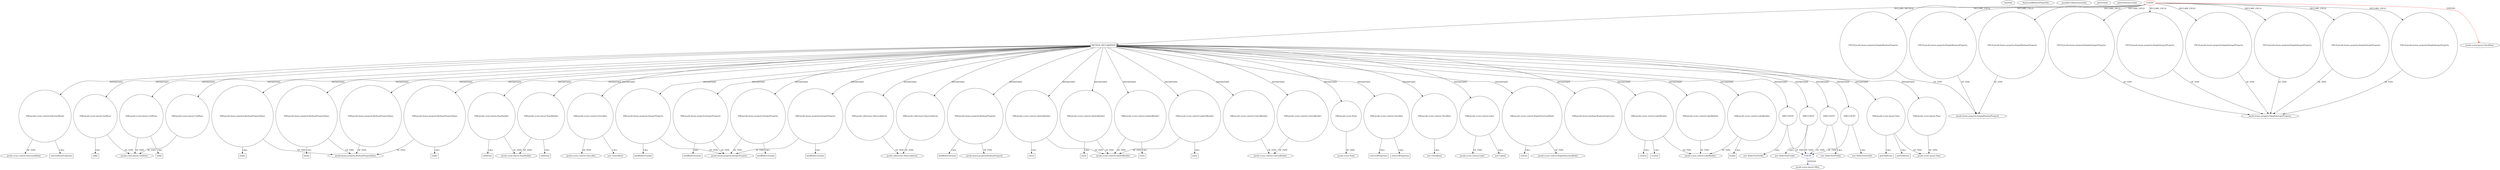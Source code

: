 digraph {
baseInfo[graphId=3742,category="pattern",isAnonymous=false,possibleRelation=true]
frameworkRelatedTypesInfo[0="javafx.scene.layout.StackPane"]
possibleCollaborationsInfo[0="3742~INSTANTIATION-CLIENT_METHOD_DECLARATION-INSTANTIATION-CLIENT_METHOD_DECLARATION-INSTANTIATION-CLIENT_METHOD_DECLARATION-INSTANTIATION-CLIENT_METHOD_DECLARATION-~javafx.scene.layout.StackPane ~javafx.scene.layout.HBox ~false~false"]
patternInfo[frequency=2.0,patternRootClient=0]
patternInstancesInfo[0="SaiPradeepDandem-javafx2-gradient-builder~/SaiPradeepDandem-javafx2-gradient-builder/javafx2-gradient-builder-master/src/main/java/com/javafx/gradientbuilder/application/RadialSettingsLayout.java~RadialSettingsLayout~1170",1="SaiPradeepDandem-javafx2-gradient-builder~/SaiPradeepDandem-javafx2-gradient-builder/javafx2-gradient-builder-master/src/main/java/com/javafx/gradientbuilder/application/LinearSettingsLayout.java~LinearSettingsLayout~1172"]
59[label="javafx.scene.control.LabelBuilder",vertexType="FRAMEWORK_CLASS_TYPE",isFrameworkType=false]
57[label="VAR:javafx.scene.control.LabelBuilder",vertexType="VARIABLE_EXPRESION",isFrameworkType=false,shape=circle]
66[label="VAR:javafx.scene.control.LabelBuilder",vertexType="VARIABLE_EXPRESION",isFrameworkType=false,shape=circle]
96[label="VAR:javafx.scene.control.LabelBuilder",vertexType="VARIABLE_EXPRESION",isFrameworkType=false,shape=circle]
97[label="build()",vertexType="INSIDE_CALL",isFrameworkType=false,shape=box]
56[label="METHOD_DECLARATION",vertexType="CLIENT_METHOD_DECLARATION",isFrameworkType=false,shape=box]
0[label="CLIENT",vertexType="ROOT_CLIENT_CLASS_DECLARATION",isFrameworkType=false,color=red]
251[label="VAR:CLIENT",vertexType="VARIABLE_EXPRESION",isFrameworkType=false,shape=circle]
322[label="VAR:javafx.scene.layout.Pane",vertexType="VARIABLE_EXPRESION",isFrameworkType=false,shape=circle]
423[label="VAR:javafx.scene.layout.Pane",vertexType="VARIABLE_EXPRESION",isFrameworkType=false,shape=circle]
394[label="VAR:javafx.scene.control.SelectionModel",vertexType="VARIABLE_EXPRESION",isFrameworkType=false,shape=circle]
172[label="VAR:javafx.scene.layout.GridPane",vertexType="VARIABLE_EXPRESION",isFrameworkType=false,shape=circle]
455[label="VAR:javafx.scene.layout.GridPane",vertexType="VARIABLE_EXPRESION",isFrameworkType=false,shape=circle]
135[label="VAR:javafx.scene.layout.GridPane",vertexType="VARIABLE_EXPRESION",isFrameworkType=false,shape=circle]
192[label="VAR:javafx.beans.property.BooleanPropertyBase",vertexType="VARIABLE_EXPRESION",isFrameworkType=false,shape=circle]
158[label="VAR:javafx.beans.property.BooleanPropertyBase",vertexType="VARIABLE_EXPRESION",isFrameworkType=false,shape=circle]
328[label="VAR:javafx.beans.property.BooleanPropertyBase",vertexType="VARIABLE_EXPRESION",isFrameworkType=false,shape=circle]
224[label="VAR:javafx.beans.property.BooleanPropertyBase",vertexType="VARIABLE_EXPRESION",isFrameworkType=false,shape=circle]
16[label="FIELD:javafx.beans.property.SimpleBooleanProperty",vertexType="FIELD_DECLARATION",isFrameworkType=false,shape=circle]
12[label="FIELD:javafx.beans.property.SimpleBooleanProperty",vertexType="FIELD_DECLARATION",isFrameworkType=false,shape=circle]
14[label="FIELD:javafx.beans.property.SimpleBooleanProperty",vertexType="FIELD_DECLARATION",isFrameworkType=false,shape=circle]
136[label="add()",vertexType="INSIDE_CALL",isFrameworkType=false,shape=box]
173[label="add()",vertexType="INSIDE_CALL",isFrameworkType=false,shape=box]
351[label="VAR:javafx.scene.layout.PaneBuilder",vertexType="VARIABLE_EXPRESION",isFrameworkType=false,shape=circle]
352[label="children()",vertexType="INSIDE_CALL",isFrameworkType=false,shape=box]
432[label="VAR:javafx.scene.layout.PaneBuilder",vertexType="VARIABLE_EXPRESION",isFrameworkType=false,shape=circle]
433[label="children()",vertexType="INSIDE_CALL",isFrameworkType=false,shape=box]
95[label="javafx.scene.layout.Pane",vertexType="FRAMEWORK_CLASS_TYPE",isFrameworkType=false]
375[label="VAR:javafx.scene.control.ChoiceBox",vertexType="VARIABLE_EXPRESION",isFrameworkType=false,shape=circle]
376[label="javafx.scene.control.ChoiceBox",vertexType="FRAMEWORK_CLASS_TYPE",isFrameworkType=false]
232[label="VAR:javafx.beans.property.IntegerProperty",vertexType="VARIABLE_EXPRESION",isFrameworkType=false,shape=circle]
134[label="javafx.beans.property.IntegerProperty",vertexType="FRAMEWORK_CLASS_TYPE",isFrameworkType=false]
233[label="bindBidirectional()",vertexType="INSIDE_CALL",isFrameworkType=false,shape=box]
253[label="VAR:javafx.beans.property.IntegerProperty",vertexType="VARIABLE_EXPRESION",isFrameworkType=false,shape=circle]
254[label="bindBidirectional()",vertexType="INSIDE_CALL",isFrameworkType=false,shape=box]
132[label="VAR:javafx.beans.property.IntegerProperty",vertexType="VARIABLE_EXPRESION",isFrameworkType=false,shape=circle]
133[label="bindBidirectional()",vertexType="INSIDE_CALL",isFrameworkType=false,shape=box]
247[label="VAR:javafx.beans.property.IntegerProperty",vertexType="VARIABLE_EXPRESION",isFrameworkType=false,shape=circle]
248[label="bindBidirectional()",vertexType="INSIDE_CALL",isFrameworkType=false,shape=box]
107[label="VAR:javafx.collections.ObservableList",vertexType="VARIABLE_EXPRESION",isFrameworkType=false,shape=circle]
452[label="VAR:javafx.collections.ObservableList",vertexType="VARIABLE_EXPRESION",isFrameworkType=false,shape=circle]
18[label="FIELD:javafx.beans.property.SimpleIntegerProperty",vertexType="FIELD_DECLARATION",isFrameworkType=false,shape=circle]
6[label="FIELD:javafx.beans.property.SimpleIntegerProperty",vertexType="FIELD_DECLARATION",isFrameworkType=false,shape=circle]
8[label="FIELD:javafx.beans.property.SimpleIntegerProperty",vertexType="FIELD_DECLARATION",isFrameworkType=false,shape=circle]
20[label="FIELD:javafx.beans.property.SimpleIntegerProperty",vertexType="FIELD_DECLARATION",isFrameworkType=false,shape=circle]
2[label="FIELD:javafx.beans.property.SimpleIntegerProperty",vertexType="FIELD_DECLARATION",isFrameworkType=false,shape=circle]
4[label="FIELD:javafx.beans.property.SimpleIntegerProperty",vertexType="FIELD_DECLARATION",isFrameworkType=false,shape=circle]
126[label="javafx.beans.property.BooleanPropertyBase",vertexType="FRAMEWORK_CLASS_TYPE",isFrameworkType=false]
11[label="javafx.beans.property.SimpleBooleanProperty",vertexType="FRAMEWORK_CLASS_TYPE",isFrameworkType=false]
156[label="VAR:CLIENT",vertexType="VARIABLE_EXPRESION",isFrameworkType=false,shape=circle]
222[label="VAR:CLIENT",vertexType="VARIABLE_EXPRESION",isFrameworkType=false,shape=circle]
245[label="VAR:CLIENT",vertexType="VARIABLE_EXPRESION",isFrameworkType=false,shape=circle]
92[label="javafx.collections.ObservableList",vertexType="FRAMEWORK_INTERFACE_TYPE",isFrameworkType=false]
3[label="javafx.beans.property.SimpleIntegerProperty",vertexType="FRAMEWORK_CLASS_TYPE",isFrameworkType=false]
244[label="new SliderTextField()",vertexType="CONSTRUCTOR_CALL",isFrameworkType=false]
221[label="new SliderTextField()",vertexType="CONSTRUCTOR_CALL",isFrameworkType=false]
155[label="new SliderTextField()",vertexType="CONSTRUCTOR_CALL",isFrameworkType=false]
250[label="new SliderTextField()",vertexType="CONSTRUCTOR_CALL",isFrameworkType=false]
336[label="getChildren()",vertexType="INSIDE_CALL",isFrameworkType=false,shape=box]
67[label="create()",vertexType="INSIDE_CALL",isFrameworkType=false,shape=box]
106[label="create()",vertexType="INSIDE_CALL",isFrameworkType=false,shape=box]
323[label="getChildren()",vertexType="INSIDE_CALL",isFrameworkType=false,shape=box]
369[label="VAR:javafx.beans.property.BooleanProperty",vertexType="VARIABLE_EXPRESION",isFrameworkType=false,shape=circle]
370[label="bindBidirectional()",vertexType="INSIDE_CALL",isFrameworkType=false,shape=box]
117[label="javafx.beans.property.BooleanProperty",vertexType="FRAMEWORK_CLASS_TYPE",isFrameworkType=false]
396[label="javafx.scene.control.SelectionModel",vertexType="FRAMEWORK_CLASS_TYPE",isFrameworkType=false]
289[label="VAR:javafx.scene.control.LabeledBuilder",vertexType="VARIABLE_EXPRESION",isFrameworkType=false,shape=circle]
65[label="javafx.scene.control.LabeledBuilder",vertexType="FRAMEWORK_CLASS_TYPE",isFrameworkType=false]
290[label="text()",vertexType="INSIDE_CALL",isFrameworkType=false,shape=box]
102[label="VAR:javafx.scene.control.LabeledBuilder",vertexType="VARIABLE_EXPRESION",isFrameworkType=false,shape=circle]
103[label="text()",vertexType="INSIDE_CALL",isFrameworkType=false,shape=box]
274[label="VAR:javafx.scene.control.LabeledBuilder",vertexType="VARIABLE_EXPRESION",isFrameworkType=false,shape=circle]
275[label="text()",vertexType="INSIDE_CALL",isFrameworkType=false,shape=box]
63[label="VAR:javafx.scene.control.LabeledBuilder",vertexType="VARIABLE_EXPRESION",isFrameworkType=false,shape=circle]
64[label="text()",vertexType="INSIDE_CALL",isFrameworkType=false,shape=box]
78[label="VAR:javafx.scene.control.ControlBuilder",vertexType="VARIABLE_EXPRESION",isFrameworkType=false,shape=circle]
77[label="javafx.scene.control.ControlBuilder",vertexType="FRAMEWORK_CLASS_TYPE",isFrameworkType=false]
75[label="VAR:javafx.scene.control.ControlBuilder",vertexType="VARIABLE_EXPRESION",isFrameworkType=false,shape=circle]
374[label="new ChoiceBox()",vertexType="CONSTRUCTOR_CALL",isFrameworkType=false]
1[label="javafx.scene.layout.StackPane",vertexType="FRAMEWORK_CLASS_TYPE",isFrameworkType=false]
137[label="javafx.scene.layout.GridPane",vertexType="FRAMEWORK_CLASS_TYPE",isFrameworkType=false]
122[label="CLIENT",vertexType="REFERENCE_CLIENT_CLASS_DECLARATION",isFrameworkType=false,color=blue]
123[label="javafx.scene.layout.HBox",vertexType="FRAMEWORK_CLASS_TYPE",isFrameworkType=false]
325[label="VAR:javafx.scene.Node",vertexType="VARIABLE_EXPRESION",isFrameworkType=false,shape=circle]
327[label="javafx.scene.Node",vertexType="FRAMEWORK_CLASS_TYPE",isFrameworkType=false]
353[label="javafx.scene.layout.PaneBuilder",vertexType="FRAMEWORK_CLASS_TYPE",isFrameworkType=false]
395[label="selectedItemProperty()",vertexType="INSIDE_CALL",isFrameworkType=false,shape=box]
159[label="bind()",vertexType="INSIDE_CALL",isFrameworkType=false,shape=box]
193[label="bind()",vertexType="INSIDE_CALL",isFrameworkType=false,shape=box]
225[label="bind()",vertexType="INSIDE_CALL",isFrameworkType=false,shape=box]
113[label="VAR:javafx.scene.control.CheckBox",vertexType="VARIABLE_EXPRESION",isFrameworkType=false,shape=circle]
119[label="selectedProperty()",vertexType="INSIDE_CALL",isFrameworkType=false,shape=box]
131[label="selectedProperty()",vertexType="INSIDE_CALL",isFrameworkType=false,shape=box]
182[label="VAR:javafx.scene.control.CheckBox",vertexType="VARIABLE_EXPRESION",isFrameworkType=false,shape=circle]
181[label="new CheckBox()",vertexType="CONSTRUCTOR_CALL",isFrameworkType=false]
447[label="VAR:javafx.scene.control.Label",vertexType="VARIABLE_EXPRESION",isFrameworkType=false,shape=circle]
143[label="javafx.scene.control.Label",vertexType="FRAMEWORK_CLASS_TYPE",isFrameworkType=false]
446[label="new Label()",vertexType="CONSTRUCTOR_CALL",isFrameworkType=false]
389[label="VAR:javafx.scene.control.SingleSelectionModel",vertexType="VARIABLE_EXPRESION",isFrameworkType=false,shape=circle]
390[label="select()",vertexType="INSIDE_CALL",isFrameworkType=false,shape=box]
391[label="javafx.scene.control.SingleSelectionModel",vertexType="FRAMEWORK_CLASS_TYPE",isFrameworkType=false]
127[label="VAR:javafx.beans.binding.BooleanExpression",vertexType="VARIABLE_EXPRESION",isFrameworkType=false,shape=circle]
20->3[label="OF_TYPE"]
56->127[label="INSTANTIATE"]
274->65[label="OF_TYPE"]
56->107[label="INSTANTIATE"]
455->137[label="OF_TYPE"]
56->369[label="INSTANTIATE"]
247->248[label="CALL"]
56->132[label="INSTANTIATE"]
56->224[label="INSTANTIATE"]
56->452[label="INSTANTIATE"]
0->2[label="DECLARE_FIELD"]
375->376[label="OF_TYPE"]
389->391[label="OF_TYPE"]
322->336[label="CALL"]
423->95[label="OF_TYPE"]
56->253[label="INSTANTIATE"]
56->328[label="INSTANTIATE"]
56->289[label="INSTANTIATE"]
56->274[label="INSTANTIATE"]
224->225[label="CALL"]
172->173[label="CALL"]
375->374[label="CALL"]
56->192[label="INSTANTIATE"]
56->247[label="INSTANTIATE"]
56->75[label="INSTANTIATE"]
56->251[label="INSTANTIATE"]
289->65[label="OF_TYPE"]
56->245[label="INSTANTIATE"]
182->181[label="CALL"]
0->1[label="EXTEND",color=red]
172->137[label="OF_TYPE"]
158->126[label="OF_TYPE"]
432->353[label="OF_TYPE"]
56->63[label="INSTANTIATE"]
135->137[label="OF_TYPE"]
102->103[label="CALL"]
56->158[label="INSTANTIATE"]
0->12[label="DECLARE_FIELD"]
158->159[label="CALL"]
56->423[label="INSTANTIATE"]
394->396[label="OF_TYPE"]
56->222[label="INSTANTIATE"]
56->102[label="INSTANTIATE"]
56->351[label="INSTANTIATE"]
156->155[label="CALL"]
56->322[label="INSTANTIATE"]
56->447[label="INSTANTIATE"]
56->57[label="INSTANTIATE"]
289->290[label="CALL"]
253->254[label="CALL"]
369->117[label="OF_TYPE"]
56->182[label="INSTANTIATE"]
222->122[label="OF_TYPE"]
247->134[label="OF_TYPE"]
0->4[label="DECLARE_FIELD"]
56->96[label="INSTANTIATE"]
75->77[label="OF_TYPE"]
56->389[label="INSTANTIATE"]
57->59[label="OF_TYPE"]
0->16[label="DECLARE_FIELD"]
232->233[label="CALL"]
56->172[label="INSTANTIATE"]
0->6[label="DECLARE_FIELD"]
245->122[label="OF_TYPE"]
0->56[label="DECLARE_METHOD"]
0->14[label="DECLARE_FIELD"]
245->244[label="CALL"]
102->65[label="OF_TYPE"]
113->119[label="CALL"]
8->3[label="OF_TYPE"]
369->370[label="CALL"]
56->394[label="INSTANTIATE"]
232->134[label="OF_TYPE"]
56->432[label="INSTANTIATE"]
66->59[label="OF_TYPE"]
113->131[label="CALL"]
432->433[label="CALL"]
56->325[label="INSTANTIATE"]
351->352[label="CALL"]
351->353[label="OF_TYPE"]
122->123[label="EXTEND",color=blue]
16->11[label="OF_TYPE"]
6->3[label="OF_TYPE"]
322->95[label="OF_TYPE"]
56->113[label="INSTANTIATE"]
222->221[label="CALL"]
56->375[label="INSTANTIATE"]
135->136[label="CALL"]
132->134[label="OF_TYPE"]
132->133[label="CALL"]
0->20[label="DECLARE_FIELD"]
63->64[label="CALL"]
4->3[label="OF_TYPE"]
447->143[label="OF_TYPE"]
251->250[label="CALL"]
389->390[label="CALL"]
251->122[label="OF_TYPE"]
253->134[label="OF_TYPE"]
322->323[label="CALL"]
107->92[label="OF_TYPE"]
274->275[label="CALL"]
0->8[label="DECLARE_FIELD"]
78->77[label="OF_TYPE"]
452->92[label="OF_TYPE"]
2->3[label="OF_TYPE"]
56->232[label="INSTANTIATE"]
56->156[label="INSTANTIATE"]
192->126[label="OF_TYPE"]
447->446[label="CALL"]
56->66[label="INSTANTIATE"]
328->126[label="OF_TYPE"]
56->78[label="INSTANTIATE"]
0->18[label="DECLARE_FIELD"]
14->11[label="OF_TYPE"]
156->122[label="OF_TYPE"]
56->455[label="INSTANTIATE"]
96->97[label="CALL"]
96->59[label="OF_TYPE"]
63->65[label="OF_TYPE"]
12->11[label="OF_TYPE"]
325->327[label="OF_TYPE"]
66->67[label="CALL"]
66->106[label="CALL"]
394->395[label="CALL"]
192->193[label="CALL"]
224->126[label="OF_TYPE"]
18->3[label="OF_TYPE"]
56->135[label="INSTANTIATE"]
}
